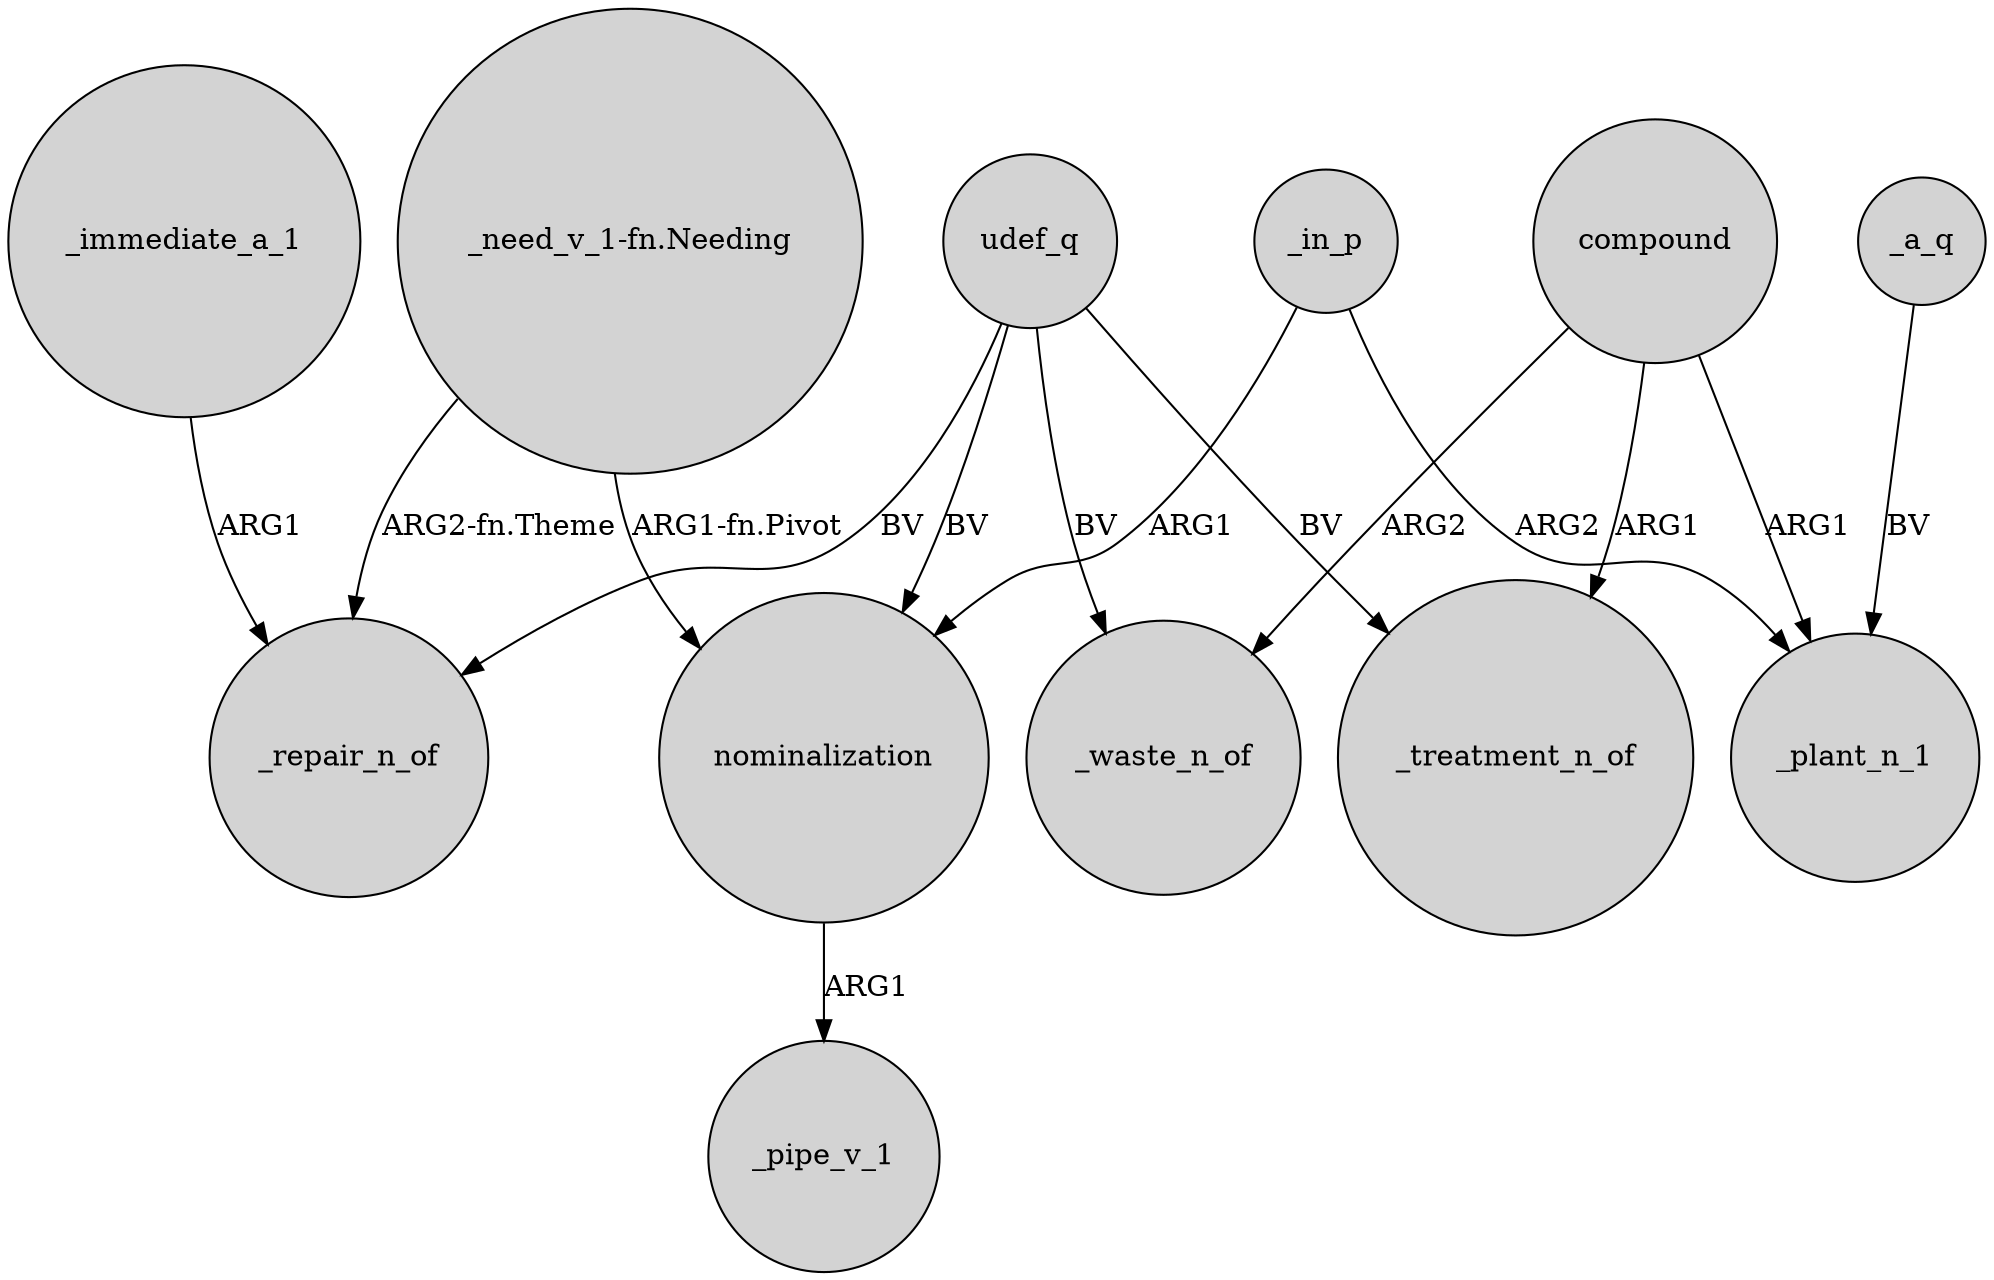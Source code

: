 digraph {
	node [shape=circle style=filled]
	"_need_v_1-fn.Needing" -> nominalization [label="ARG1-fn.Pivot"]
	nominalization -> _pipe_v_1 [label=ARG1]
	udef_q -> _waste_n_of [label=BV]
	"_need_v_1-fn.Needing" -> _repair_n_of [label="ARG2-fn.Theme"]
	compound -> _plant_n_1 [label=ARG1]
	_in_p -> nominalization [label=ARG1]
	compound -> _waste_n_of [label=ARG2]
	_immediate_a_1 -> _repair_n_of [label=ARG1]
	_in_p -> _plant_n_1 [label=ARG2]
	compound -> _treatment_n_of [label=ARG1]
	udef_q -> nominalization [label=BV]
	udef_q -> _repair_n_of [label=BV]
	udef_q -> _treatment_n_of [label=BV]
	_a_q -> _plant_n_1 [label=BV]
}
